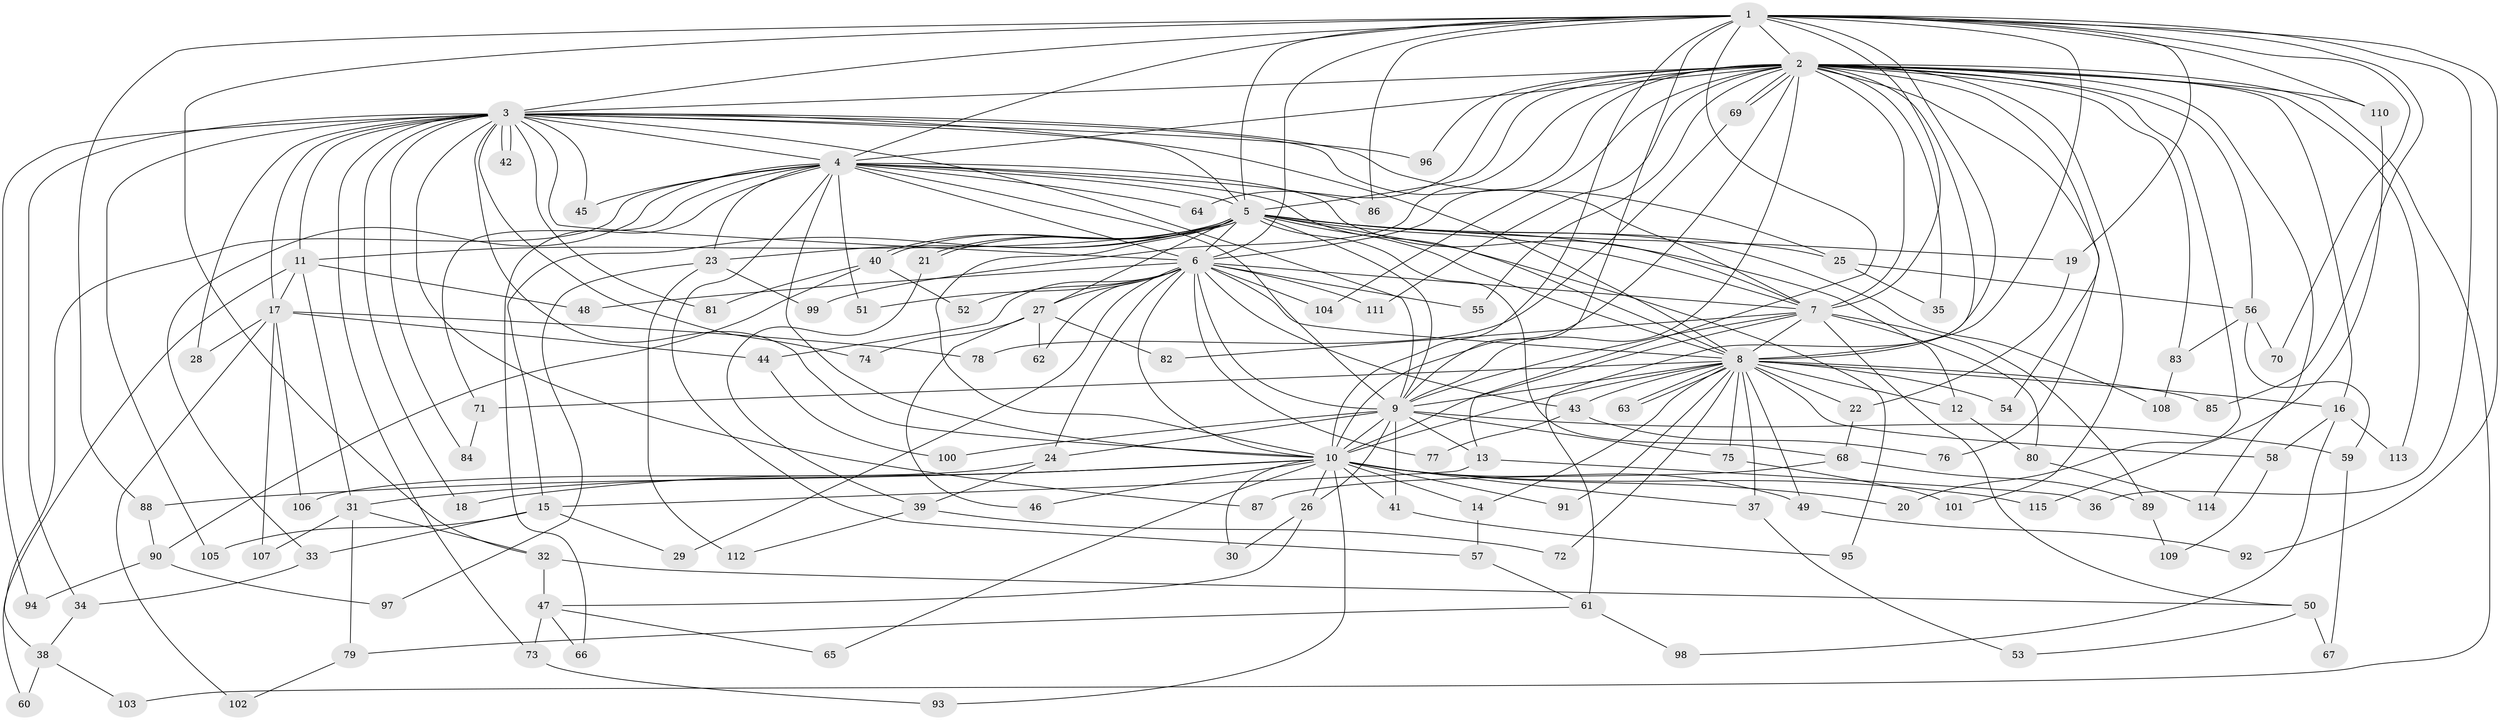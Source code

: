 // coarse degree distribution, {17: 0.011764705882352941, 30: 0.011764705882352941, 28: 0.011764705882352941, 16: 0.011764705882352941, 21: 0.023529411764705882, 18: 0.011764705882352941, 23: 0.011764705882352941, 6: 0.03529411764705882, 3: 0.2235294117647059, 4: 0.09411764705882353, 5: 0.07058823529411765, 8: 0.011764705882352941, 2: 0.4588235294117647, 7: 0.011764705882352941}
// Generated by graph-tools (version 1.1) at 2025/51/02/27/25 19:51:42]
// undirected, 115 vertices, 255 edges
graph export_dot {
graph [start="1"]
  node [color=gray90,style=filled];
  1;
  2;
  3;
  4;
  5;
  6;
  7;
  8;
  9;
  10;
  11;
  12;
  13;
  14;
  15;
  16;
  17;
  18;
  19;
  20;
  21;
  22;
  23;
  24;
  25;
  26;
  27;
  28;
  29;
  30;
  31;
  32;
  33;
  34;
  35;
  36;
  37;
  38;
  39;
  40;
  41;
  42;
  43;
  44;
  45;
  46;
  47;
  48;
  49;
  50;
  51;
  52;
  53;
  54;
  55;
  56;
  57;
  58;
  59;
  60;
  61;
  62;
  63;
  64;
  65;
  66;
  67;
  68;
  69;
  70;
  71;
  72;
  73;
  74;
  75;
  76;
  77;
  78;
  79;
  80;
  81;
  82;
  83;
  84;
  85;
  86;
  87;
  88;
  89;
  90;
  91;
  92;
  93;
  94;
  95;
  96;
  97;
  98;
  99;
  100;
  101;
  102;
  103;
  104;
  105;
  106;
  107;
  108;
  109;
  110;
  111;
  112;
  113;
  114;
  115;
  1 -- 2;
  1 -- 3;
  1 -- 4;
  1 -- 5;
  1 -- 6;
  1 -- 7;
  1 -- 8;
  1 -- 9;
  1 -- 10;
  1 -- 13;
  1 -- 19;
  1 -- 32;
  1 -- 36;
  1 -- 61;
  1 -- 70;
  1 -- 85;
  1 -- 86;
  1 -- 88;
  1 -- 92;
  1 -- 110;
  2 -- 3;
  2 -- 4;
  2 -- 5;
  2 -- 6;
  2 -- 7;
  2 -- 8;
  2 -- 9;
  2 -- 10;
  2 -- 16;
  2 -- 20;
  2 -- 35;
  2 -- 54;
  2 -- 55;
  2 -- 56;
  2 -- 64;
  2 -- 69;
  2 -- 69;
  2 -- 76;
  2 -- 83;
  2 -- 96;
  2 -- 99;
  2 -- 101;
  2 -- 103;
  2 -- 104;
  2 -- 110;
  2 -- 111;
  2 -- 113;
  2 -- 114;
  3 -- 4;
  3 -- 5;
  3 -- 6;
  3 -- 7;
  3 -- 8;
  3 -- 9;
  3 -- 10;
  3 -- 11;
  3 -- 17;
  3 -- 18;
  3 -- 25;
  3 -- 28;
  3 -- 34;
  3 -- 42;
  3 -- 42;
  3 -- 45;
  3 -- 73;
  3 -- 74;
  3 -- 81;
  3 -- 84;
  3 -- 87;
  3 -- 94;
  3 -- 96;
  3 -- 105;
  4 -- 5;
  4 -- 6;
  4 -- 7;
  4 -- 8;
  4 -- 9;
  4 -- 10;
  4 -- 23;
  4 -- 33;
  4 -- 38;
  4 -- 45;
  4 -- 51;
  4 -- 57;
  4 -- 64;
  4 -- 66;
  4 -- 71;
  4 -- 86;
  5 -- 6;
  5 -- 7;
  5 -- 8;
  5 -- 9;
  5 -- 10;
  5 -- 11;
  5 -- 12;
  5 -- 15;
  5 -- 19;
  5 -- 21;
  5 -- 21;
  5 -- 23;
  5 -- 25;
  5 -- 27;
  5 -- 40;
  5 -- 40;
  5 -- 68;
  5 -- 95;
  5 -- 108;
  6 -- 7;
  6 -- 8;
  6 -- 9;
  6 -- 10;
  6 -- 24;
  6 -- 27;
  6 -- 29;
  6 -- 43;
  6 -- 44;
  6 -- 48;
  6 -- 51;
  6 -- 52;
  6 -- 55;
  6 -- 62;
  6 -- 77;
  6 -- 104;
  6 -- 111;
  7 -- 8;
  7 -- 9;
  7 -- 10;
  7 -- 50;
  7 -- 80;
  7 -- 82;
  7 -- 89;
  8 -- 9;
  8 -- 10;
  8 -- 12;
  8 -- 14;
  8 -- 16;
  8 -- 22;
  8 -- 37;
  8 -- 43;
  8 -- 49;
  8 -- 54;
  8 -- 58;
  8 -- 63;
  8 -- 63;
  8 -- 71;
  8 -- 72;
  8 -- 75;
  8 -- 85;
  8 -- 91;
  9 -- 10;
  9 -- 13;
  9 -- 24;
  9 -- 26;
  9 -- 41;
  9 -- 59;
  9 -- 75;
  9 -- 100;
  10 -- 14;
  10 -- 18;
  10 -- 20;
  10 -- 26;
  10 -- 30;
  10 -- 31;
  10 -- 37;
  10 -- 41;
  10 -- 46;
  10 -- 49;
  10 -- 65;
  10 -- 88;
  10 -- 91;
  10 -- 93;
  10 -- 115;
  11 -- 17;
  11 -- 31;
  11 -- 48;
  11 -- 60;
  12 -- 80;
  13 -- 15;
  13 -- 36;
  14 -- 57;
  15 -- 29;
  15 -- 33;
  15 -- 105;
  16 -- 58;
  16 -- 98;
  16 -- 113;
  17 -- 28;
  17 -- 44;
  17 -- 78;
  17 -- 102;
  17 -- 106;
  17 -- 107;
  19 -- 22;
  21 -- 39;
  22 -- 68;
  23 -- 97;
  23 -- 99;
  23 -- 112;
  24 -- 39;
  24 -- 106;
  25 -- 35;
  25 -- 56;
  26 -- 30;
  26 -- 47;
  27 -- 46;
  27 -- 62;
  27 -- 74;
  27 -- 82;
  31 -- 32;
  31 -- 79;
  31 -- 107;
  32 -- 47;
  32 -- 50;
  33 -- 34;
  34 -- 38;
  37 -- 53;
  38 -- 60;
  38 -- 103;
  39 -- 72;
  39 -- 112;
  40 -- 52;
  40 -- 81;
  40 -- 90;
  41 -- 95;
  43 -- 76;
  43 -- 77;
  44 -- 100;
  47 -- 65;
  47 -- 66;
  47 -- 73;
  49 -- 92;
  50 -- 53;
  50 -- 67;
  56 -- 59;
  56 -- 70;
  56 -- 83;
  57 -- 61;
  58 -- 109;
  59 -- 67;
  61 -- 79;
  61 -- 98;
  68 -- 87;
  68 -- 89;
  69 -- 78;
  71 -- 84;
  73 -- 93;
  75 -- 101;
  79 -- 102;
  80 -- 114;
  83 -- 108;
  88 -- 90;
  89 -- 109;
  90 -- 94;
  90 -- 97;
  110 -- 115;
}
